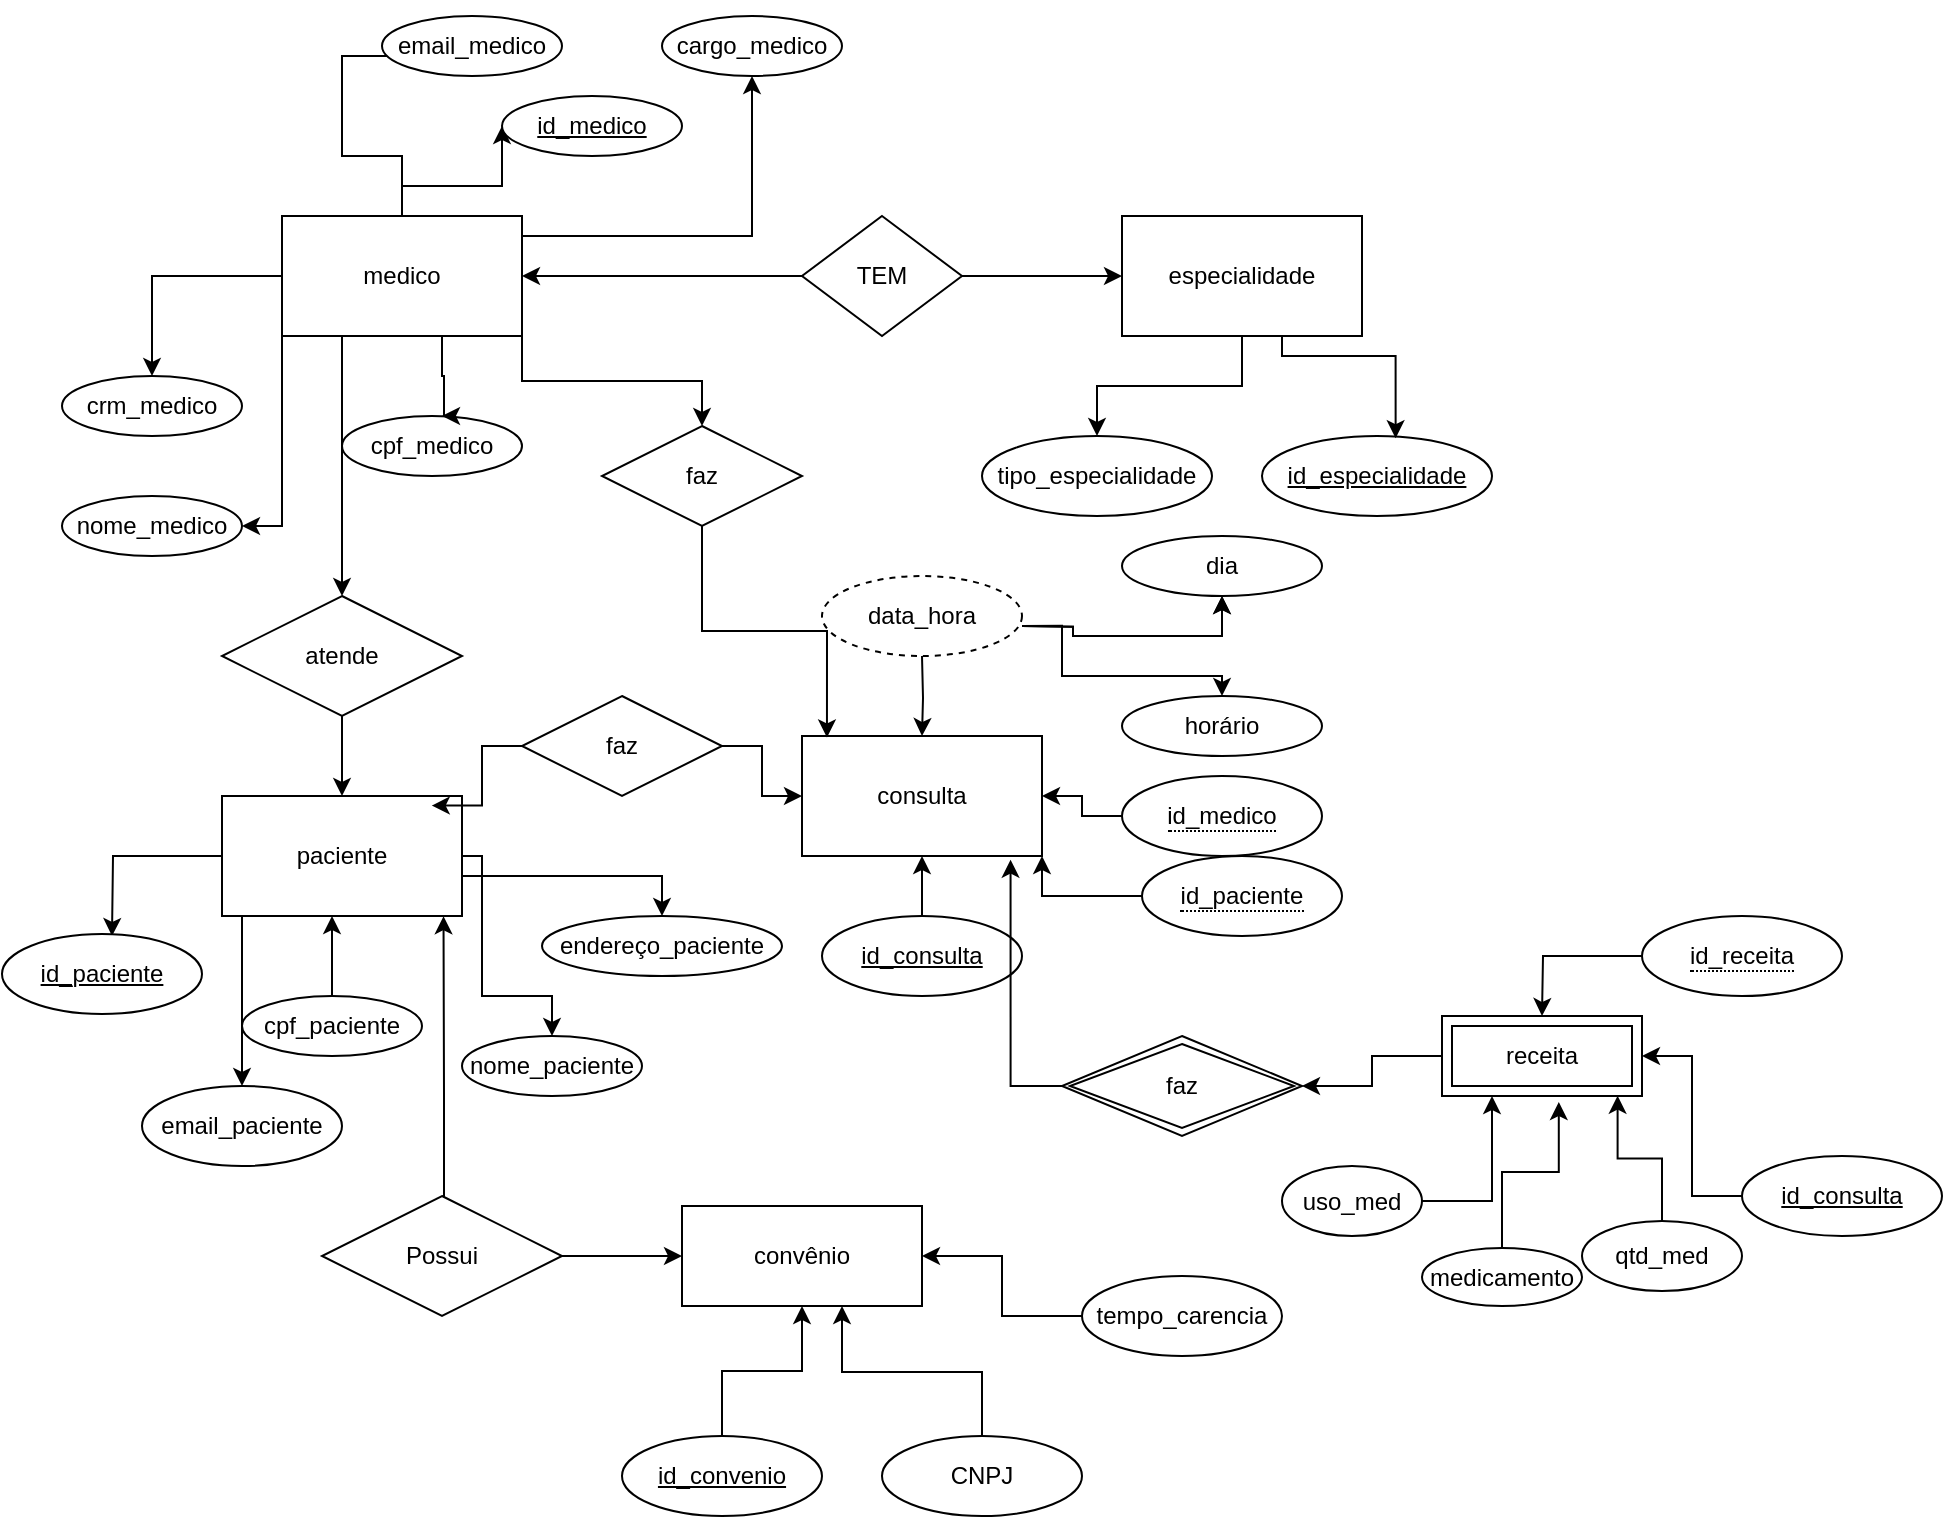 <mxfile version="27.0.9">
  <diagram name="Página-1" id="2yyQO8UH-l32YvFvse_E">
    <mxGraphModel dx="1626" dy="939" grid="1" gridSize="10" guides="1" tooltips="1" connect="1" arrows="1" fold="1" page="1" pageScale="1" pageWidth="1169" pageHeight="827" math="0" shadow="0">
      <root>
        <mxCell id="0" />
        <mxCell id="1" parent="0" />
        <mxCell id="PWiJq_fFGPzQmUUzT5vq-48" style="edgeStyle=orthogonalEdgeStyle;rounded=0;orthogonalLoop=1;jettySize=auto;html=1;entryX=0.5;entryY=0;entryDx=0;entryDy=0;" parent="1" source="PWiJq_fFGPzQmUUzT5vq-40" target="PWiJq_fFGPzQmUUzT5vq-47" edge="1">
          <mxGeometry relative="1" as="geometry" />
        </mxCell>
        <mxCell id="PWiJq_fFGPzQmUUzT5vq-50" style="edgeStyle=orthogonalEdgeStyle;rounded=0;orthogonalLoop=1;jettySize=auto;html=1;" parent="1" source="PWiJq_fFGPzQmUUzT5vq-40" target="PWiJq_fFGPzQmUUzT5vq-41" edge="1">
          <mxGeometry relative="1" as="geometry">
            <Array as="points">
              <mxPoint x="210" y="265" />
            </Array>
          </mxGeometry>
        </mxCell>
        <mxCell id="PWiJq_fFGPzQmUUzT5vq-51" style="edgeStyle=orthogonalEdgeStyle;rounded=0;orthogonalLoop=1;jettySize=auto;html=1;entryX=0.5;entryY=0;entryDx=0;entryDy=0;" parent="1" source="PWiJq_fFGPzQmUUzT5vq-40" target="PWiJq_fFGPzQmUUzT5vq-46" edge="1">
          <mxGeometry relative="1" as="geometry">
            <Array as="points">
              <mxPoint x="270" y="80" />
              <mxPoint x="240" y="80" />
              <mxPoint x="240" y="30" />
            </Array>
          </mxGeometry>
        </mxCell>
        <mxCell id="PWiJq_fFGPzQmUUzT5vq-53" style="edgeStyle=orthogonalEdgeStyle;rounded=0;orthogonalLoop=1;jettySize=auto;html=1;entryX=0;entryY=0.5;entryDx=0;entryDy=0;" parent="1" source="PWiJq_fFGPzQmUUzT5vq-40" target="PWiJq_fFGPzQmUUzT5vq-45" edge="1">
          <mxGeometry relative="1" as="geometry">
            <Array as="points">
              <mxPoint x="270" y="95" />
            </Array>
          </mxGeometry>
        </mxCell>
        <mxCell id="PWiJq_fFGPzQmUUzT5vq-79" style="edgeStyle=orthogonalEdgeStyle;rounded=0;orthogonalLoop=1;jettySize=auto;html=1;entryX=0.5;entryY=0;entryDx=0;entryDy=0;" parent="1" source="PWiJq_fFGPzQmUUzT5vq-40" target="PWiJq_fFGPzQmUUzT5vq-78" edge="1">
          <mxGeometry relative="1" as="geometry">
            <Array as="points">
              <mxPoint x="240" y="290" />
            </Array>
          </mxGeometry>
        </mxCell>
        <mxCell id="p61NVQKcr6p20L2KNoSy-51" style="edgeStyle=orthogonalEdgeStyle;rounded=0;orthogonalLoop=1;jettySize=auto;html=1;entryX=0.5;entryY=0;entryDx=0;entryDy=0;" edge="1" parent="1" source="PWiJq_fFGPzQmUUzT5vq-40" target="PWiJq_fFGPzQmUUzT5vq-44">
          <mxGeometry relative="1" as="geometry">
            <Array as="points">
              <mxPoint x="445" y="120" />
            </Array>
          </mxGeometry>
        </mxCell>
        <mxCell id="p61NVQKcr6p20L2KNoSy-53" style="edgeStyle=orthogonalEdgeStyle;rounded=0;orthogonalLoop=1;jettySize=auto;html=1;exitX=1;exitY=1;exitDx=0;exitDy=0;entryX=0.5;entryY=0;entryDx=0;entryDy=0;" edge="1" parent="1" source="PWiJq_fFGPzQmUUzT5vq-40" target="p61NVQKcr6p20L2KNoSy-52">
          <mxGeometry relative="1" as="geometry" />
        </mxCell>
        <mxCell id="PWiJq_fFGPzQmUUzT5vq-40" value="medico" style="rounded=0;whiteSpace=wrap;html=1;" parent="1" vertex="1">
          <mxGeometry x="210" y="110" width="120" height="60" as="geometry" />
        </mxCell>
        <mxCell id="PWiJq_fFGPzQmUUzT5vq-41" value="nome_medico" style="ellipse;whiteSpace=wrap;html=1;" parent="1" vertex="1">
          <mxGeometry x="100" y="250" width="90" height="30" as="geometry" />
        </mxCell>
        <mxCell id="PWiJq_fFGPzQmUUzT5vq-42" value="cpf_medico" style="ellipse;whiteSpace=wrap;html=1;" parent="1" vertex="1">
          <mxGeometry x="240" y="210" width="90" height="30" as="geometry" />
        </mxCell>
        <mxCell id="PWiJq_fFGPzQmUUzT5vq-44" value="cargo_medico" style="ellipse;whiteSpace=wrap;html=1;direction=west;" parent="1" vertex="1">
          <mxGeometry x="400" y="10" width="90" height="30" as="geometry" />
        </mxCell>
        <mxCell id="PWiJq_fFGPzQmUUzT5vq-45" value="&lt;u&gt;id_medico&lt;/u&gt;" style="ellipse;whiteSpace=wrap;html=1;" parent="1" vertex="1">
          <mxGeometry x="320" y="50" width="90" height="30" as="geometry" />
        </mxCell>
        <mxCell id="PWiJq_fFGPzQmUUzT5vq-46" value="email_medico" style="ellipse;whiteSpace=wrap;html=1;" parent="1" vertex="1">
          <mxGeometry x="260" y="10" width="90" height="30" as="geometry" />
        </mxCell>
        <mxCell id="PWiJq_fFGPzQmUUzT5vq-47" value="crm_medico" style="ellipse;whiteSpace=wrap;html=1;" parent="1" vertex="1">
          <mxGeometry x="100" y="190" width="90" height="30" as="geometry" />
        </mxCell>
        <mxCell id="PWiJq_fFGPzQmUUzT5vq-49" style="edgeStyle=orthogonalEdgeStyle;rounded=0;orthogonalLoop=1;jettySize=auto;html=1;" parent="1" edge="1">
          <mxGeometry relative="1" as="geometry">
            <mxPoint x="320" y="170" as="sourcePoint" />
            <mxPoint x="290" y="210" as="targetPoint" />
            <Array as="points">
              <mxPoint x="290" y="170" />
              <mxPoint x="290" y="190" />
              <mxPoint x="291" y="190" />
              <mxPoint x="291" y="210" />
            </Array>
          </mxGeometry>
        </mxCell>
        <mxCell id="PWiJq_fFGPzQmUUzT5vq-57" style="edgeStyle=orthogonalEdgeStyle;rounded=0;orthogonalLoop=1;jettySize=auto;html=1;entryX=0.5;entryY=0;entryDx=0;entryDy=0;" parent="1" source="PWiJq_fFGPzQmUUzT5vq-54" target="PWiJq_fFGPzQmUUzT5vq-55" edge="1">
          <mxGeometry relative="1" as="geometry" />
        </mxCell>
        <mxCell id="PWiJq_fFGPzQmUUzT5vq-54" value="especialidade" style="rounded=0;whiteSpace=wrap;html=1;" parent="1" vertex="1">
          <mxGeometry x="630" y="110" width="120" height="60" as="geometry" />
        </mxCell>
        <mxCell id="PWiJq_fFGPzQmUUzT5vq-55" value="tipo_especialidade" style="ellipse;whiteSpace=wrap;html=1;" parent="1" vertex="1">
          <mxGeometry x="560" y="220" width="115" height="40" as="geometry" />
        </mxCell>
        <mxCell id="PWiJq_fFGPzQmUUzT5vq-56" value="&lt;u&gt;id_especialidade&lt;/u&gt;" style="ellipse;whiteSpace=wrap;html=1;" parent="1" vertex="1">
          <mxGeometry x="700" y="220" width="115" height="40" as="geometry" />
        </mxCell>
        <mxCell id="PWiJq_fFGPzQmUUzT5vq-58" style="edgeStyle=orthogonalEdgeStyle;rounded=0;orthogonalLoop=1;jettySize=auto;html=1;entryX=0.581;entryY=0.028;entryDx=0;entryDy=0;entryPerimeter=0;" parent="1" source="PWiJq_fFGPzQmUUzT5vq-54" target="PWiJq_fFGPzQmUUzT5vq-56" edge="1">
          <mxGeometry relative="1" as="geometry">
            <Array as="points">
              <mxPoint x="710" y="180" />
              <mxPoint x="767" y="180" />
            </Array>
          </mxGeometry>
        </mxCell>
        <mxCell id="PWiJq_fFGPzQmUUzT5vq-60" value="" style="edgeStyle=orthogonalEdgeStyle;rounded=0;orthogonalLoop=1;jettySize=auto;html=1;" parent="1" source="PWiJq_fFGPzQmUUzT5vq-59" target="PWiJq_fFGPzQmUUzT5vq-54" edge="1">
          <mxGeometry relative="1" as="geometry" />
        </mxCell>
        <mxCell id="PWiJq_fFGPzQmUUzT5vq-62" style="edgeStyle=orthogonalEdgeStyle;rounded=0;orthogonalLoop=1;jettySize=auto;html=1;entryX=1;entryY=0.5;entryDx=0;entryDy=0;" parent="1" source="PWiJq_fFGPzQmUUzT5vq-59" target="PWiJq_fFGPzQmUUzT5vq-40" edge="1">
          <mxGeometry relative="1" as="geometry" />
        </mxCell>
        <mxCell id="PWiJq_fFGPzQmUUzT5vq-59" value="TEM" style="rhombus;whiteSpace=wrap;html=1;" parent="1" vertex="1">
          <mxGeometry x="470" y="110" width="80" height="60" as="geometry" />
        </mxCell>
        <mxCell id="PWiJq_fFGPzQmUUzT5vq-63" style="edgeStyle=orthogonalEdgeStyle;rounded=0;orthogonalLoop=1;jettySize=auto;html=1;entryX=0.5;entryY=0;entryDx=0;entryDy=0;" parent="1" source="PWiJq_fFGPzQmUUzT5vq-68" edge="1">
          <mxGeometry relative="1" as="geometry">
            <mxPoint x="125" y="470" as="targetPoint" />
          </mxGeometry>
        </mxCell>
        <mxCell id="PWiJq_fFGPzQmUUzT5vq-64" style="edgeStyle=orthogonalEdgeStyle;rounded=0;orthogonalLoop=1;jettySize=auto;html=1;" parent="1" source="PWiJq_fFGPzQmUUzT5vq-68" edge="1">
          <mxGeometry relative="1" as="geometry">
            <mxPoint x="190" y="545" as="targetPoint" />
            <Array as="points">
              <mxPoint x="190" y="545" />
            </Array>
          </mxGeometry>
        </mxCell>
        <mxCell id="PWiJq_fFGPzQmUUzT5vq-65" style="edgeStyle=orthogonalEdgeStyle;rounded=0;orthogonalLoop=1;jettySize=auto;html=1;entryX=0.5;entryY=0;entryDx=0;entryDy=0;" parent="1" source="PWiJq_fFGPzQmUUzT5vq-68" target="PWiJq_fFGPzQmUUzT5vq-71" edge="1">
          <mxGeometry relative="1" as="geometry">
            <Array as="points">
              <mxPoint x="400" y="440" />
            </Array>
          </mxGeometry>
        </mxCell>
        <mxCell id="PWiJq_fFGPzQmUUzT5vq-66" style="edgeStyle=orthogonalEdgeStyle;rounded=0;orthogonalLoop=1;jettySize=auto;html=1;entryX=0.5;entryY=0;entryDx=0;entryDy=0;" parent="1" source="PWiJq_fFGPzQmUUzT5vq-68" target="PWiJq_fFGPzQmUUzT5vq-70" edge="1">
          <mxGeometry relative="1" as="geometry">
            <Array as="points">
              <mxPoint x="310" y="500" />
              <mxPoint x="345" y="500" />
            </Array>
          </mxGeometry>
        </mxCell>
        <mxCell id="PWiJq_fFGPzQmUUzT5vq-68" value="paciente" style="rounded=0;whiteSpace=wrap;html=1;" parent="1" vertex="1">
          <mxGeometry x="180" y="400" width="120" height="60" as="geometry" />
        </mxCell>
        <mxCell id="p61NVQKcr6p20L2KNoSy-5" value="" style="edgeStyle=orthogonalEdgeStyle;rounded=0;orthogonalLoop=1;jettySize=auto;html=1;" edge="1" parent="1" source="PWiJq_fFGPzQmUUzT5vq-69" target="PWiJq_fFGPzQmUUzT5vq-68">
          <mxGeometry relative="1" as="geometry">
            <Array as="points">
              <mxPoint x="235" y="470" />
              <mxPoint x="235" y="470" />
            </Array>
          </mxGeometry>
        </mxCell>
        <mxCell id="PWiJq_fFGPzQmUUzT5vq-69" value="cpf_paciente" style="ellipse;whiteSpace=wrap;html=1;" parent="1" vertex="1">
          <mxGeometry x="190" y="500" width="90" height="30" as="geometry" />
        </mxCell>
        <mxCell id="PWiJq_fFGPzQmUUzT5vq-70" value="nome_paciente" style="ellipse;whiteSpace=wrap;html=1;" parent="1" vertex="1">
          <mxGeometry x="300" y="520" width="90" height="30" as="geometry" />
        </mxCell>
        <mxCell id="PWiJq_fFGPzQmUUzT5vq-71" value="endereço_paciente" style="ellipse;whiteSpace=wrap;html=1;" parent="1" vertex="1">
          <mxGeometry x="340" y="460" width="120" height="30" as="geometry" />
        </mxCell>
        <mxCell id="PWiJq_fFGPzQmUUzT5vq-74" value="email_paciente" style="ellipse;whiteSpace=wrap;html=1;align=center;" parent="1" vertex="1">
          <mxGeometry x="140" y="545" width="100" height="40" as="geometry" />
        </mxCell>
        <mxCell id="PWiJq_fFGPzQmUUzT5vq-75" value="id_paciente" style="ellipse;whiteSpace=wrap;html=1;align=center;fontStyle=4;" parent="1" vertex="1">
          <mxGeometry x="70" y="469" width="100" height="40" as="geometry" />
        </mxCell>
        <mxCell id="PWiJq_fFGPzQmUUzT5vq-80" value="" style="edgeStyle=orthogonalEdgeStyle;rounded=0;orthogonalLoop=1;jettySize=auto;html=1;" parent="1" source="PWiJq_fFGPzQmUUzT5vq-78" target="PWiJq_fFGPzQmUUzT5vq-68" edge="1">
          <mxGeometry relative="1" as="geometry" />
        </mxCell>
        <mxCell id="PWiJq_fFGPzQmUUzT5vq-78" value="atende" style="shape=rhombus;perimeter=rhombusPerimeter;whiteSpace=wrap;html=1;align=center;" parent="1" vertex="1">
          <mxGeometry x="180" y="300" width="120" height="60" as="geometry" />
        </mxCell>
        <mxCell id="p61NVQKcr6p20L2KNoSy-7" value="" style="edgeStyle=orthogonalEdgeStyle;rounded=0;orthogonalLoop=1;jettySize=auto;html=1;" edge="1" parent="1" source="p61NVQKcr6p20L2KNoSy-2" target="p61NVQKcr6p20L2KNoSy-3">
          <mxGeometry relative="1" as="geometry" />
        </mxCell>
        <mxCell id="p61NVQKcr6p20L2KNoSy-2" value="Possui" style="shape=rhombus;perimeter=rhombusPerimeter;whiteSpace=wrap;html=1;align=center;" vertex="1" parent="1">
          <mxGeometry x="230" y="600" width="120" height="60" as="geometry" />
        </mxCell>
        <mxCell id="p61NVQKcr6p20L2KNoSy-3" value="convênio" style="whiteSpace=wrap;html=1;align=center;" vertex="1" parent="1">
          <mxGeometry x="410" y="605" width="120" height="50" as="geometry" />
        </mxCell>
        <mxCell id="p61NVQKcr6p20L2KNoSy-4" style="edgeStyle=orthogonalEdgeStyle;rounded=0;orthogonalLoop=1;jettySize=auto;html=1;entryX=0.923;entryY=1.002;entryDx=0;entryDy=0;entryPerimeter=0;" edge="1" parent="1" source="p61NVQKcr6p20L2KNoSy-2" target="PWiJq_fFGPzQmUUzT5vq-68">
          <mxGeometry relative="1" as="geometry">
            <Array as="points">
              <mxPoint x="291" y="550" />
              <mxPoint x="291" y="550" />
            </Array>
          </mxGeometry>
        </mxCell>
        <mxCell id="p61NVQKcr6p20L2KNoSy-10" value="" style="edgeStyle=orthogonalEdgeStyle;rounded=0;orthogonalLoop=1;jettySize=auto;html=1;" edge="1" parent="1" source="p61NVQKcr6p20L2KNoSy-9" target="p61NVQKcr6p20L2KNoSy-3">
          <mxGeometry relative="1" as="geometry" />
        </mxCell>
        <mxCell id="p61NVQKcr6p20L2KNoSy-9" value="id_convenio" style="ellipse;whiteSpace=wrap;html=1;align=center;fontStyle=4;" vertex="1" parent="1">
          <mxGeometry x="380" y="720" width="100" height="40" as="geometry" />
        </mxCell>
        <mxCell id="p61NVQKcr6p20L2KNoSy-12" value="" style="edgeStyle=orthogonalEdgeStyle;rounded=0;orthogonalLoop=1;jettySize=auto;html=1;" edge="1" parent="1" source="p61NVQKcr6p20L2KNoSy-11" target="p61NVQKcr6p20L2KNoSy-3">
          <mxGeometry relative="1" as="geometry">
            <Array as="points">
              <mxPoint x="560" y="688" />
              <mxPoint x="490" y="688" />
            </Array>
          </mxGeometry>
        </mxCell>
        <mxCell id="p61NVQKcr6p20L2KNoSy-11" value="CNPJ" style="ellipse;whiteSpace=wrap;html=1;align=center;" vertex="1" parent="1">
          <mxGeometry x="510" y="720" width="100" height="40" as="geometry" />
        </mxCell>
        <mxCell id="p61NVQKcr6p20L2KNoSy-14" value="" style="edgeStyle=orthogonalEdgeStyle;rounded=0;orthogonalLoop=1;jettySize=auto;html=1;" edge="1" parent="1" source="p61NVQKcr6p20L2KNoSy-13" target="p61NVQKcr6p20L2KNoSy-3">
          <mxGeometry relative="1" as="geometry" />
        </mxCell>
        <mxCell id="p61NVQKcr6p20L2KNoSy-13" value="tempo_carencia" style="ellipse;whiteSpace=wrap;html=1;align=center;" vertex="1" parent="1">
          <mxGeometry x="610" y="640" width="100" height="40" as="geometry" />
        </mxCell>
        <mxCell id="p61NVQKcr6p20L2KNoSy-15" value="consulta" style="whiteSpace=wrap;html=1;align=center;" vertex="1" parent="1">
          <mxGeometry x="470" y="370" width="120" height="60" as="geometry" />
        </mxCell>
        <mxCell id="p61NVQKcr6p20L2KNoSy-20" value="" style="edgeStyle=orthogonalEdgeStyle;rounded=0;orthogonalLoop=1;jettySize=auto;html=1;" edge="1" parent="1" source="p61NVQKcr6p20L2KNoSy-19" target="p61NVQKcr6p20L2KNoSy-15">
          <mxGeometry relative="1" as="geometry" />
        </mxCell>
        <mxCell id="p61NVQKcr6p20L2KNoSy-19" value="faz" style="shape=rhombus;perimeter=rhombusPerimeter;whiteSpace=wrap;html=1;align=center;" vertex="1" parent="1">
          <mxGeometry x="330" y="350" width="100" height="50" as="geometry" />
        </mxCell>
        <mxCell id="p61NVQKcr6p20L2KNoSy-21" style="edgeStyle=orthogonalEdgeStyle;rounded=0;orthogonalLoop=1;jettySize=auto;html=1;entryX=0.874;entryY=0.08;entryDx=0;entryDy=0;entryPerimeter=0;" edge="1" parent="1" source="p61NVQKcr6p20L2KNoSy-19" target="PWiJq_fFGPzQmUUzT5vq-68">
          <mxGeometry relative="1" as="geometry" />
        </mxCell>
        <mxCell id="p61NVQKcr6p20L2KNoSy-23" value="" style="edgeStyle=orthogonalEdgeStyle;rounded=0;orthogonalLoop=1;jettySize=auto;html=1;" edge="1" parent="1" source="p61NVQKcr6p20L2KNoSy-22" target="p61NVQKcr6p20L2KNoSy-15">
          <mxGeometry relative="1" as="geometry" />
        </mxCell>
        <mxCell id="p61NVQKcr6p20L2KNoSy-22" value="&lt;u&gt;id_consulta&lt;/u&gt;" style="ellipse;whiteSpace=wrap;html=1;align=center;" vertex="1" parent="1">
          <mxGeometry x="480" y="460" width="100" height="40" as="geometry" />
        </mxCell>
        <mxCell id="p61NVQKcr6p20L2KNoSy-27" value="" style="edgeStyle=orthogonalEdgeStyle;rounded=0;orthogonalLoop=1;jettySize=auto;html=1;" edge="1" parent="1" source="p61NVQKcr6p20L2KNoSy-25" target="p61NVQKcr6p20L2KNoSy-15">
          <mxGeometry relative="1" as="geometry" />
        </mxCell>
        <mxCell id="p61NVQKcr6p20L2KNoSy-25" value="&lt;span style=&quot;border-bottom: 1px dotted&quot;&gt;id_medico&lt;/span&gt;" style="ellipse;whiteSpace=wrap;html=1;align=center;" vertex="1" parent="1">
          <mxGeometry x="630" y="390" width="100" height="40" as="geometry" />
        </mxCell>
        <mxCell id="p61NVQKcr6p20L2KNoSy-28" style="edgeStyle=orthogonalEdgeStyle;rounded=0;orthogonalLoop=1;jettySize=auto;html=1;entryX=1;entryY=1;entryDx=0;entryDy=0;" edge="1" parent="1" source="p61NVQKcr6p20L2KNoSy-26" target="p61NVQKcr6p20L2KNoSy-15">
          <mxGeometry relative="1" as="geometry" />
        </mxCell>
        <mxCell id="p61NVQKcr6p20L2KNoSy-26" value="&lt;span style=&quot;border-bottom: 1px dotted&quot;&gt;id_paciente&lt;/span&gt;" style="ellipse;whiteSpace=wrap;html=1;align=center;" vertex="1" parent="1">
          <mxGeometry x="640" y="430" width="100" height="40" as="geometry" />
        </mxCell>
        <mxCell id="p61NVQKcr6p20L2KNoSy-34" value="" style="edgeStyle=orthogonalEdgeStyle;rounded=0;orthogonalLoop=1;jettySize=auto;html=1;" edge="1" parent="1" target="p61NVQKcr6p20L2KNoSy-15">
          <mxGeometry relative="1" as="geometry">
            <mxPoint x="530" y="330.0" as="sourcePoint" />
          </mxGeometry>
        </mxCell>
        <mxCell id="p61NVQKcr6p20L2KNoSy-36" value="" style="edgeStyle=orthogonalEdgeStyle;rounded=0;orthogonalLoop=1;jettySize=auto;html=1;" edge="1" parent="1" target="p61NVQKcr6p20L2KNoSy-35">
          <mxGeometry relative="1" as="geometry">
            <mxPoint x="580.0" y="314.941" as="sourcePoint" />
          </mxGeometry>
        </mxCell>
        <mxCell id="p61NVQKcr6p20L2KNoSy-38" value="" style="edgeStyle=orthogonalEdgeStyle;rounded=0;orthogonalLoop=1;jettySize=auto;html=1;" edge="1" parent="1" target="p61NVQKcr6p20L2KNoSy-35">
          <mxGeometry relative="1" as="geometry">
            <mxPoint x="580.0" y="314.941" as="sourcePoint" />
          </mxGeometry>
        </mxCell>
        <mxCell id="p61NVQKcr6p20L2KNoSy-40" value="" style="edgeStyle=orthogonalEdgeStyle;rounded=0;orthogonalLoop=1;jettySize=auto;html=1;" edge="1" parent="1" target="p61NVQKcr6p20L2KNoSy-39">
          <mxGeometry relative="1" as="geometry">
            <mxPoint x="580.0" y="314.941" as="sourcePoint" />
            <Array as="points">
              <mxPoint x="600" y="315" />
              <mxPoint x="600" y="340" />
            </Array>
          </mxGeometry>
        </mxCell>
        <mxCell id="p61NVQKcr6p20L2KNoSy-35" value="dia" style="ellipse;whiteSpace=wrap;html=1;align=center;" vertex="1" parent="1">
          <mxGeometry x="630" y="270" width="100" height="30" as="geometry" />
        </mxCell>
        <mxCell id="p61NVQKcr6p20L2KNoSy-39" value="horário" style="ellipse;whiteSpace=wrap;html=1;align=center;" vertex="1" parent="1">
          <mxGeometry x="630" y="350" width="100" height="30" as="geometry" />
        </mxCell>
        <mxCell id="p61NVQKcr6p20L2KNoSy-41" value="data_hora" style="ellipse;whiteSpace=wrap;html=1;align=center;dashed=1;" vertex="1" parent="1">
          <mxGeometry x="480" y="290" width="100" height="40" as="geometry" />
        </mxCell>
        <mxCell id="p61NVQKcr6p20L2KNoSy-42" value="faz" style="shape=rhombus;double=1;perimeter=rhombusPerimeter;whiteSpace=wrap;html=1;align=center;" vertex="1" parent="1">
          <mxGeometry x="600" y="520" width="120" height="50" as="geometry" />
        </mxCell>
        <mxCell id="p61NVQKcr6p20L2KNoSy-43" style="edgeStyle=orthogonalEdgeStyle;rounded=0;orthogonalLoop=1;jettySize=auto;html=1;entryX=0.869;entryY=1.031;entryDx=0;entryDy=0;entryPerimeter=0;" edge="1" parent="1" source="p61NVQKcr6p20L2KNoSy-42" target="p61NVQKcr6p20L2KNoSy-15">
          <mxGeometry relative="1" as="geometry" />
        </mxCell>
        <mxCell id="p61NVQKcr6p20L2KNoSy-45" style="edgeStyle=orthogonalEdgeStyle;rounded=0;orthogonalLoop=1;jettySize=auto;html=1;entryX=1;entryY=0.5;entryDx=0;entryDy=0;" edge="1" parent="1" source="p61NVQKcr6p20L2KNoSy-44" target="p61NVQKcr6p20L2KNoSy-42">
          <mxGeometry relative="1" as="geometry" />
        </mxCell>
        <mxCell id="p61NVQKcr6p20L2KNoSy-44" value="receita" style="shape=ext;margin=3;double=1;whiteSpace=wrap;html=1;align=center;" vertex="1" parent="1">
          <mxGeometry x="790" y="510" width="100" height="40" as="geometry" />
        </mxCell>
        <mxCell id="p61NVQKcr6p20L2KNoSy-58" style="edgeStyle=orthogonalEdgeStyle;rounded=0;orthogonalLoop=1;jettySize=auto;html=1;entryX=0.25;entryY=1;entryDx=0;entryDy=0;" edge="1" parent="1" source="p61NVQKcr6p20L2KNoSy-48" target="p61NVQKcr6p20L2KNoSy-44">
          <mxGeometry relative="1" as="geometry" />
        </mxCell>
        <mxCell id="p61NVQKcr6p20L2KNoSy-48" value="uso_med" style="ellipse;whiteSpace=wrap;html=1;align=center;" vertex="1" parent="1">
          <mxGeometry x="710" y="585" width="70" height="35" as="geometry" />
        </mxCell>
        <mxCell id="p61NVQKcr6p20L2KNoSy-49" value="qtd_med" style="ellipse;whiteSpace=wrap;html=1;align=center;" vertex="1" parent="1">
          <mxGeometry x="860" y="612.5" width="80" height="35" as="geometry" />
        </mxCell>
        <mxCell id="p61NVQKcr6p20L2KNoSy-59" style="edgeStyle=orthogonalEdgeStyle;rounded=0;orthogonalLoop=1;jettySize=auto;html=1;" edge="1" parent="1" source="p61NVQKcr6p20L2KNoSy-50">
          <mxGeometry relative="1" as="geometry">
            <mxPoint x="840" y="510.0" as="targetPoint" />
          </mxGeometry>
        </mxCell>
        <mxCell id="p61NVQKcr6p20L2KNoSy-50" value="&lt;span style=&quot;border-bottom: 1px dotted&quot;&gt;id_receita&lt;/span&gt;" style="ellipse;whiteSpace=wrap;html=1;align=center;" vertex="1" parent="1">
          <mxGeometry x="890" y="460" width="100" height="40" as="geometry" />
        </mxCell>
        <mxCell id="p61NVQKcr6p20L2KNoSy-52" value="faz" style="shape=rhombus;perimeter=rhombusPerimeter;whiteSpace=wrap;html=1;align=center;" vertex="1" parent="1">
          <mxGeometry x="370" y="215" width="100" height="50" as="geometry" />
        </mxCell>
        <mxCell id="p61NVQKcr6p20L2KNoSy-54" style="edgeStyle=orthogonalEdgeStyle;rounded=0;orthogonalLoop=1;jettySize=auto;html=1;exitX=0.5;exitY=1;exitDx=0;exitDy=0;entryX=0.104;entryY=0.012;entryDx=0;entryDy=0;entryPerimeter=0;" edge="1" parent="1" source="p61NVQKcr6p20L2KNoSy-52" target="p61NVQKcr6p20L2KNoSy-15">
          <mxGeometry relative="1" as="geometry" />
        </mxCell>
        <mxCell id="p61NVQKcr6p20L2KNoSy-56" style="edgeStyle=orthogonalEdgeStyle;rounded=0;orthogonalLoop=1;jettySize=auto;html=1;entryX=1;entryY=0.5;entryDx=0;entryDy=0;" edge="1" parent="1" source="p61NVQKcr6p20L2KNoSy-55" target="p61NVQKcr6p20L2KNoSy-44">
          <mxGeometry relative="1" as="geometry" />
        </mxCell>
        <mxCell id="p61NVQKcr6p20L2KNoSy-55" value="&lt;u&gt;id_consulta&lt;/u&gt;" style="ellipse;whiteSpace=wrap;html=1;align=center;" vertex="1" parent="1">
          <mxGeometry x="940" y="580" width="100" height="40" as="geometry" />
        </mxCell>
        <mxCell id="p61NVQKcr6p20L2KNoSy-57" style="edgeStyle=orthogonalEdgeStyle;rounded=0;orthogonalLoop=1;jettySize=auto;html=1;entryX=0.878;entryY=0.996;entryDx=0;entryDy=0;entryPerimeter=0;" edge="1" parent="1" source="p61NVQKcr6p20L2KNoSy-49" target="p61NVQKcr6p20L2KNoSy-44">
          <mxGeometry relative="1" as="geometry" />
        </mxCell>
        <mxCell id="p61NVQKcr6p20L2KNoSy-60" value="medicamento" style="ellipse;whiteSpace=wrap;html=1;align=center;" vertex="1" parent="1">
          <mxGeometry x="780" y="626" width="80" height="29" as="geometry" />
        </mxCell>
        <mxCell id="p61NVQKcr6p20L2KNoSy-64" style="edgeStyle=orthogonalEdgeStyle;rounded=0;orthogonalLoop=1;jettySize=auto;html=1;entryX=0.584;entryY=1.076;entryDx=0;entryDy=0;entryPerimeter=0;" edge="1" parent="1" source="p61NVQKcr6p20L2KNoSy-60" target="p61NVQKcr6p20L2KNoSy-44">
          <mxGeometry relative="1" as="geometry" />
        </mxCell>
      </root>
    </mxGraphModel>
  </diagram>
</mxfile>

